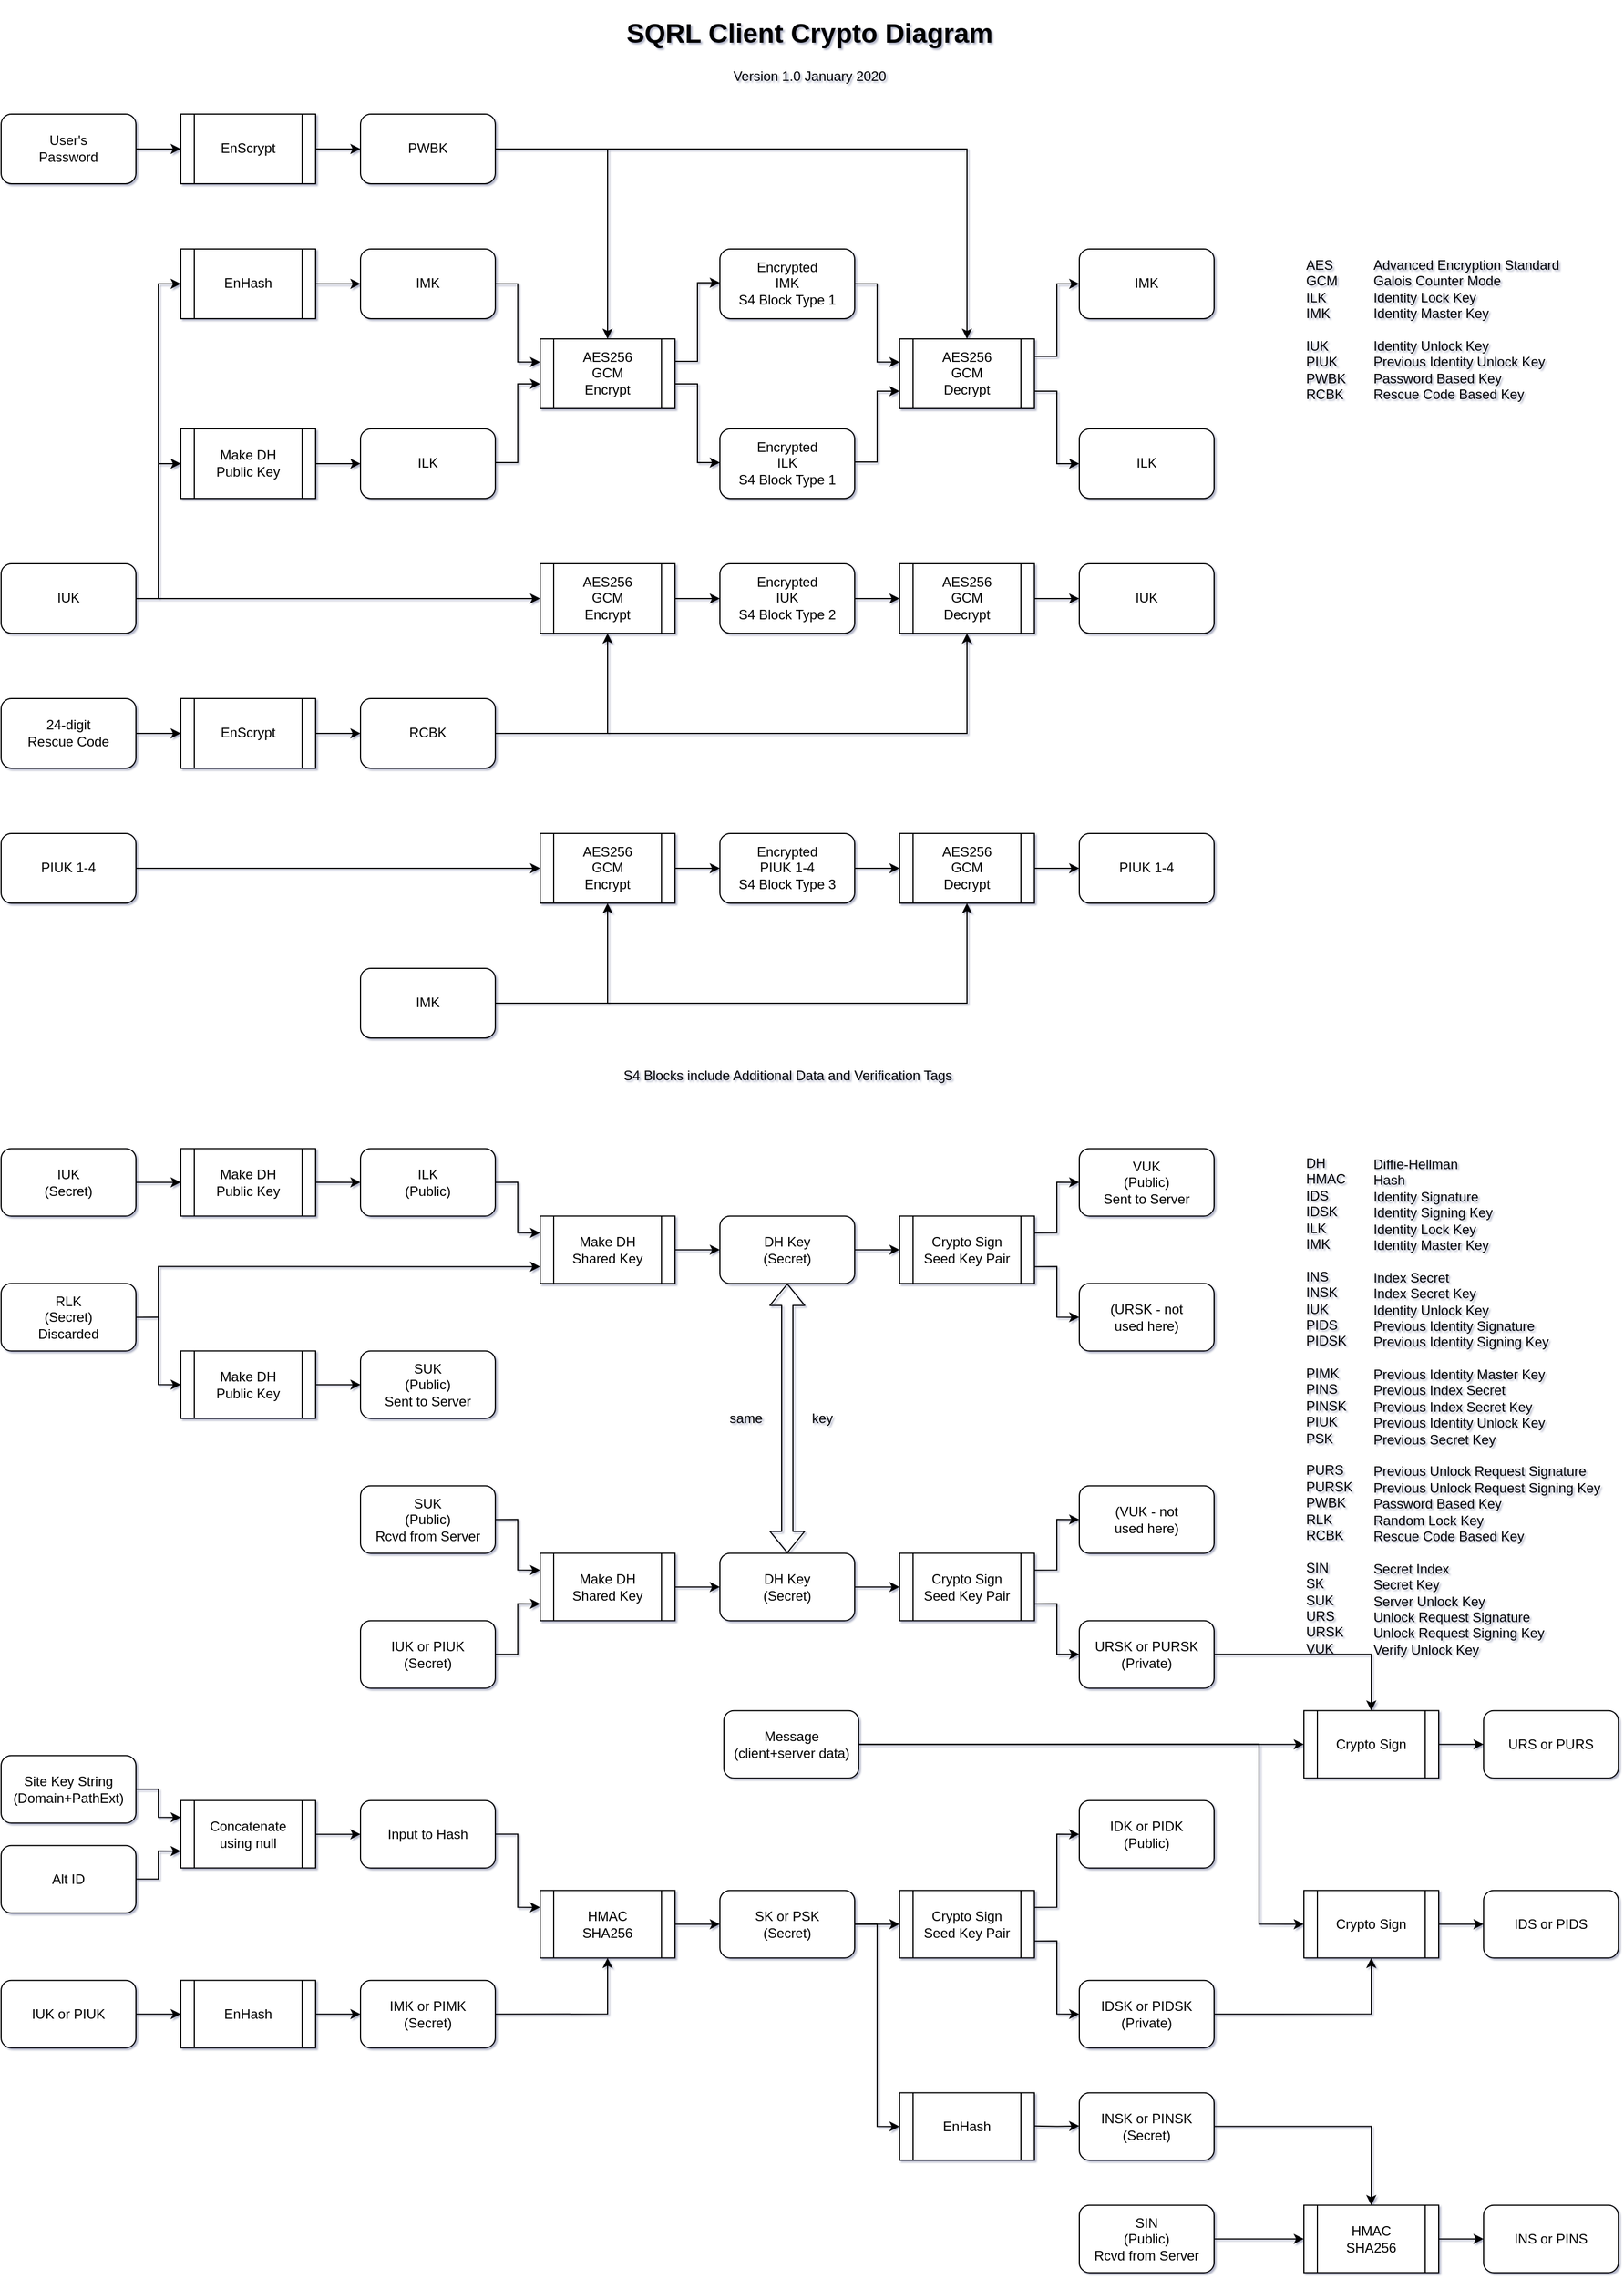 <mxfile version="12.4.2" type="device" pages="1"><diagram id="7iInk-8-F41C9EHyg49x" name="Page-1"><mxGraphModel dx="1312" dy="5371" grid="1" gridSize="10" guides="1" tooltips="1" connect="1" arrows="1" fold="1" page="1" pageScale="1" pageWidth="1600" pageHeight="2300" background="none" math="0" shadow="1"><root><mxCell id="0"/><mxCell id="1" parent="0"/><mxCell id="C2gkXBPX7MSpZaQxX6_j-121" value="" style="edgeStyle=orthogonalEdgeStyle;rounded=0;orthogonalLoop=1;jettySize=auto;html=1;" parent="1" source="J2kRlBh7bQrzKZ1T-4XS-1" target="J2kRlBh7bQrzKZ1T-4XS-19" edge="1"><mxGeometry relative="1" as="geometry"/></mxCell><mxCell id="J2kRlBh7bQrzKZ1T-4XS-1" value="&lt;div&gt;IUK&lt;/div&gt;&lt;div&gt;(Secret)&lt;br&gt;&lt;/div&gt;" style="rounded=1;whiteSpace=wrap;html=1;" parent="1" vertex="1"><mxGeometry x="80" y="-3505.167" width="120" height="60" as="geometry"/></mxCell><mxCell id="J2kRlBh7bQrzKZ1T-4XS-18" value="" style="edgeStyle=orthogonalEdgeStyle;rounded=0;orthogonalLoop=1;jettySize=auto;html=1;" parent="1" source="J2kRlBh7bQrzKZ1T-4XS-2" target="J2kRlBh7bQrzKZ1T-4XS-4" edge="1"><mxGeometry relative="1" as="geometry"/></mxCell><mxCell id="J2kRlBh7bQrzKZ1T-4XS-2" value="&lt;div&gt;EnHash&lt;/div&gt;" style="shape=process;whiteSpace=wrap;html=1;backgroundOutline=1;" parent="1" vertex="1"><mxGeometry x="240" y="-2765.167" width="120" height="60" as="geometry"/></mxCell><mxCell id="J2kRlBh7bQrzKZ1T-4XS-6" style="edgeStyle=orthogonalEdgeStyle;rounded=0;orthogonalLoop=1;jettySize=auto;html=1;exitX=1;exitY=0.5;exitDx=0;exitDy=0;entryX=0.5;entryY=1;entryDx=0;entryDy=0;" parent="1" source="J2kRlBh7bQrzKZ1T-4XS-4" target="J2kRlBh7bQrzKZ1T-4XS-5" edge="1"><mxGeometry relative="1" as="geometry"/></mxCell><mxCell id="J2kRlBh7bQrzKZ1T-4XS-4" value="&lt;div&gt;IMK or PIMK&lt;br&gt;&lt;/div&gt;&lt;div&gt;(Secret)&lt;br&gt;&lt;/div&gt;" style="rounded=1;whiteSpace=wrap;html=1;" parent="1" vertex="1"><mxGeometry x="400" y="-2765.167" width="120" height="60" as="geometry"/></mxCell><mxCell id="J2kRlBh7bQrzKZ1T-4XS-11" value="" style="edgeStyle=orthogonalEdgeStyle;rounded=0;orthogonalLoop=1;jettySize=auto;html=1;" parent="1" source="J2kRlBh7bQrzKZ1T-4XS-5" target="J2kRlBh7bQrzKZ1T-4XS-10" edge="1"><mxGeometry relative="1" as="geometry"/></mxCell><mxCell id="J2kRlBh7bQrzKZ1T-4XS-5" value="&lt;div&gt;HMAC&lt;/div&gt;&lt;div&gt;SHA256&lt;br&gt;&lt;/div&gt;" style="shape=process;whiteSpace=wrap;html=1;backgroundOutline=1;" parent="1" vertex="1"><mxGeometry x="560" y="-2845.167" width="120" height="60" as="geometry"/></mxCell><mxCell id="J2kRlBh7bQrzKZ1T-4XS-80" style="edgeStyle=orthogonalEdgeStyle;rounded=0;orthogonalLoop=1;jettySize=auto;html=1;entryX=0;entryY=0.75;entryDx=0;entryDy=0;" parent="1" source="J2kRlBh7bQrzKZ1T-4XS-8" target="J2kRlBh7bQrzKZ1T-4XS-75" edge="1"><mxGeometry relative="1" as="geometry"/></mxCell><mxCell id="J2kRlBh7bQrzKZ1T-4XS-8" value="Alt ID" style="rounded=1;whiteSpace=wrap;html=1;" parent="1" vertex="1"><mxGeometry x="80" y="-2885.167" width="120" height="60" as="geometry"/></mxCell><mxCell id="J2kRlBh7bQrzKZ1T-4XS-17" style="edgeStyle=orthogonalEdgeStyle;rounded=0;orthogonalLoop=1;jettySize=auto;html=1;exitX=1;exitY=0.5;exitDx=0;exitDy=0;entryX=0;entryY=0.5;entryDx=0;entryDy=0;" parent="1" source="J2kRlBh7bQrzKZ1T-4XS-10" target="J2kRlBh7bQrzKZ1T-4XS-12" edge="1"><mxGeometry relative="1" as="geometry"/></mxCell><mxCell id="C2gkXBPX7MSpZaQxX6_j-137" style="edgeStyle=orthogonalEdgeStyle;rounded=0;orthogonalLoop=1;jettySize=auto;html=1;exitX=1;exitY=0.5;exitDx=0;exitDy=0;entryX=0;entryY=0.5;entryDx=0;entryDy=0;" parent="1" source="J2kRlBh7bQrzKZ1T-4XS-10" target="C2gkXBPX7MSpZaQxX6_j-134" edge="1"><mxGeometry relative="1" as="geometry"/></mxCell><mxCell id="J2kRlBh7bQrzKZ1T-4XS-10" value="&lt;div&gt;SK or PSK&lt;br&gt;&lt;/div&gt;&lt;div&gt;(Secret)&lt;br&gt;&lt;/div&gt;" style="rounded=1;whiteSpace=wrap;html=1;" parent="1" vertex="1"><mxGeometry x="720" y="-2845.167" width="120" height="60" as="geometry"/></mxCell><mxCell id="Avm4ukLP5B1MtqDvQvIH-2" style="edgeStyle=orthogonalEdgeStyle;rounded=0;orthogonalLoop=1;jettySize=auto;html=1;exitX=1;exitY=0.25;exitDx=0;exitDy=0;entryX=0;entryY=0.5;entryDx=0;entryDy=0;" parent="1" source="J2kRlBh7bQrzKZ1T-4XS-12" target="J2kRlBh7bQrzKZ1T-4XS-13" edge="1"><mxGeometry relative="1" as="geometry"/></mxCell><mxCell id="J2kRlBh7bQrzKZ1T-4XS-12" value="Crypto Sign Seed Key Pair" style="shape=process;whiteSpace=wrap;html=1;backgroundOutline=1;" parent="1" vertex="1"><mxGeometry x="880" y="-2845.167" width="120" height="60" as="geometry"/></mxCell><mxCell id="J2kRlBh7bQrzKZ1T-4XS-13" value="&lt;div&gt;IDK or PIDK&lt;br&gt;&lt;/div&gt;&lt;div&gt;(Public)&lt;br&gt;&lt;/div&gt;" style="rounded=1;whiteSpace=wrap;html=1;" parent="1" vertex="1"><mxGeometry x="1040" y="-2925.167" width="120" height="60" as="geometry"/></mxCell><mxCell id="Avm4ukLP5B1MtqDvQvIH-4" value="" style="edgeStyle=orthogonalEdgeStyle;rounded=0;orthogonalLoop=1;jettySize=auto;html=1;exitX=1;exitY=0.75;exitDx=0;exitDy=0;entryX=0;entryY=0.5;entryDx=0;entryDy=0;" parent="1" source="J2kRlBh7bQrzKZ1T-4XS-12" target="J2kRlBh7bQrzKZ1T-4XS-14" edge="1"><mxGeometry relative="1" as="geometry"><mxPoint x="970" y="-2785.167" as="sourcePoint"/></mxGeometry></mxCell><mxCell id="C2gkXBPX7MSpZaQxX6_j-131" style="edgeStyle=orthogonalEdgeStyle;rounded=0;orthogonalLoop=1;jettySize=auto;html=1;exitX=1;exitY=0.5;exitDx=0;exitDy=0;entryX=0.5;entryY=1;entryDx=0;entryDy=0;" parent="1" source="J2kRlBh7bQrzKZ1T-4XS-14" target="UlQ1WwwduGOTwgzoAD-1-2" edge="1"><mxGeometry relative="1" as="geometry"/></mxCell><mxCell id="J2kRlBh7bQrzKZ1T-4XS-14" value="&lt;div&gt;IDSK or PIDSK&lt;br&gt;&lt;/div&gt;&lt;div&gt;(Private)&lt;br&gt;&lt;/div&gt;" style="rounded=1;whiteSpace=wrap;html=1;" parent="1" vertex="1"><mxGeometry x="1040" y="-2765.167" width="120" height="60" as="geometry"/></mxCell><mxCell id="J2kRlBh7bQrzKZ1T-4XS-24" style="edgeStyle=orthogonalEdgeStyle;rounded=0;orthogonalLoop=1;jettySize=auto;html=1;exitX=1;exitY=0.75;exitDx=0;exitDy=0;entryX=0;entryY=0.5;entryDx=0;entryDy=0;" parent="1" source="J2kRlBh7bQrzKZ1T-4XS-19" target="J2kRlBh7bQrzKZ1T-4XS-23" edge="1"><mxGeometry relative="1" as="geometry"><Array as="points"><mxPoint x="360" y="-3475.167"/></Array></mxGeometry></mxCell><mxCell id="J2kRlBh7bQrzKZ1T-4XS-19" value="&lt;div&gt;Make DH&lt;/div&gt;&lt;div&gt; Public Key&lt;/div&gt;" style="shape=process;whiteSpace=wrap;html=1;backgroundOutline=1;" parent="1" vertex="1"><mxGeometry x="240" y="-3505.167" width="120" height="60" as="geometry"/></mxCell><mxCell id="J2kRlBh7bQrzKZ1T-4XS-27" style="edgeStyle=orthogonalEdgeStyle;rounded=0;orthogonalLoop=1;jettySize=auto;html=1;exitX=1;exitY=0.5;exitDx=0;exitDy=0;entryX=0;entryY=0.25;entryDx=0;entryDy=0;" parent="1" source="J2kRlBh7bQrzKZ1T-4XS-23" target="J2kRlBh7bQrzKZ1T-4XS-26" edge="1"><mxGeometry relative="1" as="geometry"/></mxCell><mxCell id="J2kRlBh7bQrzKZ1T-4XS-23" value="&lt;div&gt;ILK&lt;/div&gt;&lt;div&gt;(Public)&lt;br&gt;&lt;/div&gt;" style="rounded=1;whiteSpace=wrap;html=1;" parent="1" vertex="1"><mxGeometry x="400" y="-3505.167" width="120" height="60" as="geometry"/></mxCell><mxCell id="J2kRlBh7bQrzKZ1T-4XS-41" value="" style="edgeStyle=orthogonalEdgeStyle;rounded=0;orthogonalLoop=1;jettySize=auto;html=1;" parent="1" source="J2kRlBh7bQrzKZ1T-4XS-26" target="J2kRlBh7bQrzKZ1T-4XS-29" edge="1"><mxGeometry relative="1" as="geometry"/></mxCell><mxCell id="J2kRlBh7bQrzKZ1T-4XS-65" style="edgeStyle=orthogonalEdgeStyle;rounded=0;orthogonalLoop=1;jettySize=auto;html=1;exitX=0;exitY=0.75;exitDx=0;exitDy=0;entryX=0;entryY=0.75;entryDx=0;entryDy=0;" parent="1" target="J2kRlBh7bQrzKZ1T-4XS-26" edge="1"><mxGeometry relative="1" as="geometry"><mxPoint x="220" y="-3335.167" as="sourcePoint"/><Array as="points"><mxPoint x="220" y="-3400.167"/></Array></mxGeometry></mxCell><mxCell id="J2kRlBh7bQrzKZ1T-4XS-26" value="&lt;div&gt;Make DH&lt;/div&gt;&lt;div&gt; Shared Key&lt;/div&gt;" style="shape=process;whiteSpace=wrap;html=1;backgroundOutline=1;" parent="1" vertex="1"><mxGeometry x="560" y="-3445.167" width="120" height="60" as="geometry"/></mxCell><mxCell id="J2kRlBh7bQrzKZ1T-4XS-47" value="" style="edgeStyle=orthogonalEdgeStyle;rounded=0;orthogonalLoop=1;jettySize=auto;html=1;" parent="1" source="J2kRlBh7bQrzKZ1T-4XS-29" target="J2kRlBh7bQrzKZ1T-4XS-46" edge="1"><mxGeometry relative="1" as="geometry"/></mxCell><mxCell id="J2kRlBh7bQrzKZ1T-4XS-29" value="&lt;div&gt;DH Key&lt;br&gt;&lt;/div&gt;&lt;div&gt;(Secret)&lt;br&gt;&lt;/div&gt;" style="rounded=1;whiteSpace=wrap;html=1;" parent="1" vertex="1"><mxGeometry x="720" y="-3445.167" width="120" height="60" as="geometry"/></mxCell><mxCell id="J2kRlBh7bQrzKZ1T-4XS-35" value="" style="edgeStyle=orthogonalEdgeStyle;rounded=0;orthogonalLoop=1;jettySize=auto;html=1;" parent="1" source="J2kRlBh7bQrzKZ1T-4XS-30" target="J2kRlBh7bQrzKZ1T-4XS-34" edge="1"><mxGeometry relative="1" as="geometry"/></mxCell><mxCell id="J2kRlBh7bQrzKZ1T-4XS-30" value="&lt;div&gt;Make DH&lt;/div&gt;&lt;div&gt; Public Key&lt;/div&gt;" style="shape=process;whiteSpace=wrap;html=1;backgroundOutline=1;" parent="1" vertex="1"><mxGeometry x="240" y="-3325.167" width="120" height="60" as="geometry"/></mxCell><mxCell id="J2kRlBh7bQrzKZ1T-4XS-64" style="edgeStyle=orthogonalEdgeStyle;rounded=0;orthogonalLoop=1;jettySize=auto;html=1;exitX=1;exitY=0.5;exitDx=0;exitDy=0;entryX=0;entryY=0.5;entryDx=0;entryDy=0;" parent="1" source="J2kRlBh7bQrzKZ1T-4XS-32" target="J2kRlBh7bQrzKZ1T-4XS-30" edge="1"><mxGeometry relative="1" as="geometry"/></mxCell><mxCell id="J2kRlBh7bQrzKZ1T-4XS-32" value="&lt;div&gt;RLK&lt;/div&gt;&lt;div&gt;(Secret)&lt;/div&gt;&lt;div&gt;Discarded&lt;br&gt;&lt;/div&gt;" style="rounded=1;whiteSpace=wrap;html=1;" parent="1" vertex="1"><mxGeometry x="80" y="-3385.167" width="120" height="60" as="geometry"/></mxCell><mxCell id="J2kRlBh7bQrzKZ1T-4XS-43" value="" style="edgeStyle=orthogonalEdgeStyle;rounded=0;orthogonalLoop=1;jettySize=auto;html=1;" parent="1" source="J2kRlBh7bQrzKZ1T-4XS-33" target="J2kRlBh7bQrzKZ1T-4XS-42" edge="1"><mxGeometry relative="1" as="geometry"/></mxCell><mxCell id="J2kRlBh7bQrzKZ1T-4XS-33" value="&lt;div&gt;Make DH&lt;/div&gt;&lt;div&gt; Shared Key&lt;/div&gt;" style="shape=process;whiteSpace=wrap;html=1;backgroundOutline=1;" parent="1" vertex="1"><mxGeometry x="560" y="-3145.167" width="120" height="60" as="geometry"/></mxCell><mxCell id="J2kRlBh7bQrzKZ1T-4XS-34" value="&lt;div&gt;SUK&lt;/div&gt;&lt;div&gt;(Public)&lt;/div&gt;&lt;div&gt;Sent to Server&lt;br&gt;&lt;/div&gt;" style="rounded=1;whiteSpace=wrap;html=1;" parent="1" vertex="1"><mxGeometry x="400" y="-3325.167" width="120" height="60" as="geometry"/></mxCell><mxCell id="J2kRlBh7bQrzKZ1T-4XS-45" value="" style="edgeStyle=orthogonalEdgeStyle;rounded=0;orthogonalLoop=1;jettySize=auto;html=1;" parent="1" source="J2kRlBh7bQrzKZ1T-4XS-42" target="J2kRlBh7bQrzKZ1T-4XS-44" edge="1"><mxGeometry relative="1" as="geometry"/></mxCell><mxCell id="J2kRlBh7bQrzKZ1T-4XS-42" value="&lt;div&gt;DH Key&lt;/div&gt;&lt;div&gt;(Secret)&lt;br&gt;&lt;/div&gt;" style="rounded=1;whiteSpace=wrap;html=1;" parent="1" vertex="1"><mxGeometry x="720" y="-3145.167" width="120" height="60" as="geometry"/></mxCell><mxCell id="J2kRlBh7bQrzKZ1T-4XS-51" style="edgeStyle=orthogonalEdgeStyle;rounded=0;orthogonalLoop=1;jettySize=auto;html=1;exitX=1;exitY=0.75;exitDx=0;exitDy=0;" parent="1" source="J2kRlBh7bQrzKZ1T-4XS-44" target="J2kRlBh7bQrzKZ1T-4XS-54" edge="1"><mxGeometry relative="1" as="geometry"><mxPoint x="1040" y="-3300.167" as="targetPoint"/></mxGeometry></mxCell><mxCell id="J2kRlBh7bQrzKZ1T-4XS-56" style="edgeStyle=orthogonalEdgeStyle;rounded=0;orthogonalLoop=1;jettySize=auto;html=1;exitX=1;exitY=0.25;exitDx=0;exitDy=0;entryX=0;entryY=0.5;entryDx=0;entryDy=0;" parent="1" source="J2kRlBh7bQrzKZ1T-4XS-44" target="J2kRlBh7bQrzKZ1T-4XS-58" edge="1"><mxGeometry relative="1" as="geometry"><mxPoint x="1040" y="-3330.167" as="targetPoint"/></mxGeometry></mxCell><mxCell id="J2kRlBh7bQrzKZ1T-4XS-44" value="Crypto Sign Seed Key Pair" style="shape=process;whiteSpace=wrap;html=1;backgroundOutline=1;" parent="1" vertex="1"><mxGeometry x="880" y="-3145.167" width="120" height="60" as="geometry"/></mxCell><mxCell id="J2kRlBh7bQrzKZ1T-4XS-48" style="edgeStyle=orthogonalEdgeStyle;rounded=0;orthogonalLoop=1;jettySize=auto;html=1;exitX=1;exitY=0.25;exitDx=0;exitDy=0;entryX=0;entryY=0.5;entryDx=0;entryDy=0;" parent="1" source="J2kRlBh7bQrzKZ1T-4XS-46" target="J2kRlBh7bQrzKZ1T-4XS-52" edge="1"><mxGeometry relative="1" as="geometry"><mxPoint x="1040" y="-3430.167" as="targetPoint"/></mxGeometry></mxCell><mxCell id="J2kRlBh7bQrzKZ1T-4XS-55" style="edgeStyle=orthogonalEdgeStyle;rounded=0;orthogonalLoop=1;jettySize=auto;html=1;exitX=1;exitY=0.75;exitDx=0;exitDy=0;entryX=0;entryY=0.5;entryDx=0;entryDy=0;" parent="1" source="J2kRlBh7bQrzKZ1T-4XS-46" target="J2kRlBh7bQrzKZ1T-4XS-57" edge="1"><mxGeometry relative="1" as="geometry"><mxPoint x="1040" y="-3400.167" as="targetPoint"/></mxGeometry></mxCell><mxCell id="J2kRlBh7bQrzKZ1T-4XS-46" value="Crypto Sign Seed Key Pair" style="shape=process;whiteSpace=wrap;html=1;backgroundOutline=1;" parent="1" vertex="1"><mxGeometry x="880" y="-3445.167" width="120" height="60" as="geometry"/></mxCell><mxCell id="J2kRlBh7bQrzKZ1T-4XS-52" value="&lt;div&gt;VUK&lt;/div&gt;&lt;div&gt;(Public)&lt;/div&gt;&lt;div&gt;Sent to Server&lt;br&gt;&lt;/div&gt;" style="rounded=1;whiteSpace=wrap;html=1;" parent="1" vertex="1"><mxGeometry x="1040" y="-3505.167" width="120" height="60" as="geometry"/></mxCell><mxCell id="C2gkXBPX7MSpZaQxX6_j-124" style="edgeStyle=orthogonalEdgeStyle;rounded=0;orthogonalLoop=1;jettySize=auto;html=1;entryX=0.5;entryY=0;entryDx=0;entryDy=0;" parent="1" source="J2kRlBh7bQrzKZ1T-4XS-54" target="UlQ1WwwduGOTwgzoAD-1-12" edge="1"><mxGeometry relative="1" as="geometry"/></mxCell><mxCell id="J2kRlBh7bQrzKZ1T-4XS-54" value="&lt;div&gt;URSK or PURSK&lt;br&gt;&lt;/div&gt;&lt;div&gt;(Private)&lt;br&gt;&lt;/div&gt;" style="rounded=1;whiteSpace=wrap;html=1;" parent="1" vertex="1"><mxGeometry x="1040" y="-3085.167" width="120" height="60" as="geometry"/></mxCell><mxCell id="J2kRlBh7bQrzKZ1T-4XS-57" value="&lt;div&gt;(URSK - not&lt;br&gt;&lt;/div&gt;&lt;div&gt;used here)&lt;br&gt;&lt;/div&gt;" style="rounded=1;whiteSpace=wrap;html=1;" parent="1" vertex="1"><mxGeometry x="1040" y="-3385.167" width="120" height="60" as="geometry"/></mxCell><mxCell id="J2kRlBh7bQrzKZ1T-4XS-58" value="&lt;div&gt;(VUK - not&lt;br&gt;&lt;/div&gt;&lt;div&gt;used here)&lt;br&gt;&lt;/div&gt;" style="rounded=1;whiteSpace=wrap;html=1;" parent="1" vertex="1"><mxGeometry x="1040" y="-3205.167" width="120" height="60" as="geometry"/></mxCell><mxCell id="J2kRlBh7bQrzKZ1T-4XS-61" value="" style="shape=flexArrow;endArrow=classic;startArrow=classic;html=1;entryX=0.5;entryY=1;entryDx=0;entryDy=0;exitX=0.5;exitY=0;exitDx=0;exitDy=0;" parent="1" source="J2kRlBh7bQrzKZ1T-4XS-42" target="J2kRlBh7bQrzKZ1T-4XS-29" edge="1"><mxGeometry width="50" height="50" relative="1" as="geometry"><mxPoint x="-80" y="-3095.167" as="sourcePoint"/><mxPoint x="-30" y="-3145.167" as="targetPoint"/><Array as="points"/></mxGeometry></mxCell><mxCell id="J2kRlBh7bQrzKZ1T-4XS-67" value="same" style="text;html=1;strokeColor=none;fillColor=none;align=right;verticalAlign=middle;whiteSpace=wrap;rounded=0;" parent="1" vertex="1"><mxGeometry x="720" y="-3275" width="40" height="20" as="geometry"/></mxCell><mxCell id="J2kRlBh7bQrzKZ1T-4XS-68" value="key" style="text;html=1;strokeColor=none;fillColor=none;align=left;verticalAlign=middle;whiteSpace=wrap;rounded=0;" parent="1" vertex="1"><mxGeometry x="800" y="-3275" width="30" height="20" as="geometry"/></mxCell><mxCell id="J2kRlBh7bQrzKZ1T-4XS-79" style="edgeStyle=orthogonalEdgeStyle;rounded=0;orthogonalLoop=1;jettySize=auto;html=1;entryX=0;entryY=0.25;entryDx=0;entryDy=0;" parent="1" source="J2kRlBh7bQrzKZ1T-4XS-69" target="J2kRlBh7bQrzKZ1T-4XS-75" edge="1"><mxGeometry relative="1" as="geometry"/></mxCell><mxCell id="J2kRlBh7bQrzKZ1T-4XS-69" value="&lt;div&gt;Site Key String&lt;/div&gt;&lt;div&gt; (Domain+PathExt)&lt;/div&gt;" style="rounded=1;whiteSpace=wrap;html=1;" parent="1" vertex="1"><mxGeometry x="80" y="-2965.167" width="120" height="60" as="geometry"/></mxCell><mxCell id="J2kRlBh7bQrzKZ1T-4XS-77" style="edgeStyle=orthogonalEdgeStyle;rounded=0;orthogonalLoop=1;jettySize=auto;html=1;entryX=0;entryY=0.5;entryDx=0;entryDy=0;" parent="1" source="J2kRlBh7bQrzKZ1T-4XS-75" target="J2kRlBh7bQrzKZ1T-4XS-76" edge="1"><mxGeometry relative="1" as="geometry"/></mxCell><mxCell id="J2kRlBh7bQrzKZ1T-4XS-75" value="&lt;div&gt;Concatenate&lt;/div&gt;&lt;div&gt;using null&lt;br&gt;&lt;/div&gt;" style="shape=process;whiteSpace=wrap;html=1;backgroundOutline=1;" parent="1" vertex="1"><mxGeometry x="240" y="-2925.167" width="120" height="60" as="geometry"/></mxCell><mxCell id="J2kRlBh7bQrzKZ1T-4XS-78" style="edgeStyle=orthogonalEdgeStyle;rounded=0;orthogonalLoop=1;jettySize=auto;html=1;entryX=0;entryY=0.25;entryDx=0;entryDy=0;" parent="1" source="J2kRlBh7bQrzKZ1T-4XS-76" target="J2kRlBh7bQrzKZ1T-4XS-5" edge="1"><mxGeometry relative="1" as="geometry"/></mxCell><mxCell id="J2kRlBh7bQrzKZ1T-4XS-76" value="Input to Hash" style="rounded=1;whiteSpace=wrap;html=1;" parent="1" vertex="1"><mxGeometry x="400" y="-2925.167" width="120" height="60" as="geometry"/></mxCell><mxCell id="J2kRlBh7bQrzKZ1T-4XS-100" value="" style="edgeStyle=orthogonalEdgeStyle;rounded=0;orthogonalLoop=1;jettySize=auto;html=1;entryX=0;entryY=0.75;entryDx=0;entryDy=0;" parent="1" source="J2kRlBh7bQrzKZ1T-4XS-81" target="J2kRlBh7bQrzKZ1T-4XS-33" edge="1"><mxGeometry relative="1" as="geometry"><mxPoint x="600" y="-3075.167" as="targetPoint"/></mxGeometry></mxCell><mxCell id="J2kRlBh7bQrzKZ1T-4XS-81" value="&lt;div&gt;IUK or PIUK&lt;br&gt;&lt;/div&gt;&lt;div&gt;(Secret)&lt;br&gt;&lt;/div&gt;" style="rounded=1;whiteSpace=wrap;html=1;" parent="1" vertex="1"><mxGeometry x="400" y="-3085.167" width="120" height="60" as="geometry"/></mxCell><mxCell id="J2kRlBh7bQrzKZ1T-4XS-98" style="edgeStyle=orthogonalEdgeStyle;rounded=0;orthogonalLoop=1;jettySize=auto;html=1;exitX=1;exitY=0.5;exitDx=0;exitDy=0;entryX=0;entryY=0.25;entryDx=0;entryDy=0;" parent="1" source="J2kRlBh7bQrzKZ1T-4XS-96" target="J2kRlBh7bQrzKZ1T-4XS-33" edge="1"><mxGeometry relative="1" as="geometry"/></mxCell><mxCell id="J2kRlBh7bQrzKZ1T-4XS-96" value="&lt;div&gt;SUK&lt;/div&gt;&lt;div&gt;(Public)&lt;/div&gt;&lt;div&gt;Rcvd from Server&lt;br&gt;&lt;/div&gt;" style="rounded=1;whiteSpace=wrap;html=1;" parent="1" vertex="1"><mxGeometry x="400" y="-3205.167" width="120" height="60" as="geometry"/></mxCell><mxCell id="C2gkXBPX7MSpZaQxX6_j-129" style="edgeStyle=orthogonalEdgeStyle;rounded=0;orthogonalLoop=1;jettySize=auto;html=1;exitX=1;exitY=0.5;exitDx=0;exitDy=0;entryX=0;entryY=0.5;entryDx=0;entryDy=0;" parent="1" source="UlQ1WwwduGOTwgzoAD-1-1" target="UlQ1WwwduGOTwgzoAD-1-12" edge="1"><mxGeometry relative="1" as="geometry"/></mxCell><mxCell id="C2gkXBPX7MSpZaQxX6_j-145" style="edgeStyle=orthogonalEdgeStyle;rounded=0;orthogonalLoop=1;jettySize=auto;html=1;exitX=1;exitY=0.5;exitDx=0;exitDy=0;entryX=0;entryY=0.5;entryDx=0;entryDy=0;" parent="1" source="UlQ1WwwduGOTwgzoAD-1-1" target="UlQ1WwwduGOTwgzoAD-1-2" edge="1"><mxGeometry relative="1" as="geometry"><Array as="points"><mxPoint x="1200" y="-2975.167"/><mxPoint x="1200" y="-2815.167"/></Array></mxGeometry></mxCell><mxCell id="UlQ1WwwduGOTwgzoAD-1-1" value="&lt;div&gt;Message&lt;/div&gt;&lt;div&gt;(client+server data)&lt;br&gt;&lt;/div&gt;" style="rounded=1;whiteSpace=wrap;html=1;" parent="1" vertex="1"><mxGeometry x="723.5" y="-3005.167" width="120" height="60" as="geometry"/></mxCell><mxCell id="C2gkXBPX7MSpZaQxX6_j-127" value="" style="edgeStyle=orthogonalEdgeStyle;rounded=0;orthogonalLoop=1;jettySize=auto;html=1;" parent="1" source="UlQ1WwwduGOTwgzoAD-1-2" target="UlQ1WwwduGOTwgzoAD-1-6" edge="1"><mxGeometry relative="1" as="geometry"/></mxCell><mxCell id="UlQ1WwwduGOTwgzoAD-1-2" value="Crypto Sign" style="shape=process;whiteSpace=wrap;html=1;backgroundOutline=1;" parent="1" vertex="1"><mxGeometry x="1240" y="-2845.167" width="120" height="60" as="geometry"/></mxCell><mxCell id="UlQ1WwwduGOTwgzoAD-1-11" value="" style="edgeStyle=orthogonalEdgeStyle;rounded=0;orthogonalLoop=1;jettySize=auto;html=1;" parent="1" source="UlQ1WwwduGOTwgzoAD-1-12" target="UlQ1WwwduGOTwgzoAD-1-13" edge="1"><mxGeometry relative="1" as="geometry"/></mxCell><mxCell id="UlQ1WwwduGOTwgzoAD-1-12" value="Crypto Sign" style="shape=process;whiteSpace=wrap;html=1;backgroundOutline=1;" parent="1" vertex="1"><mxGeometry x="1240" y="-3005.167" width="120" height="60" as="geometry"/></mxCell><mxCell id="UlQ1WwwduGOTwgzoAD-1-13" value="URS or PURS" style="rounded=1;whiteSpace=wrap;html=1;" parent="1" vertex="1"><mxGeometry x="1400" y="-3005.167" width="120" height="60" as="geometry"/></mxCell><mxCell id="C2gkXBPX7MSpZaQxX6_j-122" style="edgeStyle=orthogonalEdgeStyle;rounded=0;orthogonalLoop=1;jettySize=auto;html=1;exitX=1;exitY=0.5;exitDx=0;exitDy=0;entryX=0;entryY=0.5;entryDx=0;entryDy=0;" parent="1" source="C2gkXBPX7MSpZaQxX6_j-120" target="J2kRlBh7bQrzKZ1T-4XS-2" edge="1"><mxGeometry relative="1" as="geometry"/></mxCell><mxCell id="C2gkXBPX7MSpZaQxX6_j-120" value="IUK or PIUK" style="rounded=1;whiteSpace=wrap;html=1;" parent="1" vertex="1"><mxGeometry x="80" y="-2765.167" width="120" height="60" as="geometry"/></mxCell><mxCell id="UlQ1WwwduGOTwgzoAD-1-6" value="IDS or PIDS" style="rounded=1;whiteSpace=wrap;html=1;" parent="1" vertex="1"><mxGeometry x="1400" y="-2845.167" width="120" height="60" as="geometry"/></mxCell><mxCell id="C2gkXBPX7MSpZaQxX6_j-141" value="" style="edgeStyle=orthogonalEdgeStyle;rounded=0;orthogonalLoop=1;jettySize=auto;html=1;" parent="1" source="C2gkXBPX7MSpZaQxX6_j-132" target="C2gkXBPX7MSpZaQxX6_j-140" edge="1"><mxGeometry relative="1" as="geometry"/></mxCell><mxCell id="C2gkXBPX7MSpZaQxX6_j-132" value="&lt;div&gt;HMAC&lt;/div&gt;&lt;div&gt;SHA256&lt;/div&gt;" style="shape=process;whiteSpace=wrap;html=1;backgroundOutline=1;" parent="1" vertex="1"><mxGeometry x="1240" y="-2565.167" width="120" height="60" as="geometry"/></mxCell><mxCell id="C2gkXBPX7MSpZaQxX6_j-144" value="" style="edgeStyle=orthogonalEdgeStyle;rounded=0;orthogonalLoop=1;jettySize=auto;html=1;" parent="1" edge="1"><mxGeometry relative="1" as="geometry"><mxPoint x="1000" y="-2635.667" as="sourcePoint"/><mxPoint x="1040" y="-2635.667" as="targetPoint"/></mxGeometry></mxCell><mxCell id="C2gkXBPX7MSpZaQxX6_j-134" value="EnHash" style="shape=process;whiteSpace=wrap;html=1;backgroundOutline=1;" parent="1" vertex="1"><mxGeometry x="880" y="-2665.167" width="120" height="60" as="geometry"/></mxCell><mxCell id="C2gkXBPX7MSpZaQxX6_j-139" style="edgeStyle=orthogonalEdgeStyle;rounded=0;orthogonalLoop=1;jettySize=auto;html=1;entryX=0;entryY=0.5;entryDx=0;entryDy=0;" parent="1" source="C2gkXBPX7MSpZaQxX6_j-135" target="C2gkXBPX7MSpZaQxX6_j-132" edge="1"><mxGeometry relative="1" as="geometry"/></mxCell><mxCell id="C2gkXBPX7MSpZaQxX6_j-135" value="&lt;div&gt;SIN&lt;/div&gt;&lt;div&gt;(Public)&lt;br&gt;&lt;/div&gt;&lt;div&gt;Rcvd from Server&lt;br&gt;&lt;/div&gt;" style="rounded=1;whiteSpace=wrap;html=1;" parent="1" vertex="1"><mxGeometry x="1040" y="-2565.167" width="120" height="60" as="geometry"/></mxCell><mxCell id="C2gkXBPX7MSpZaQxX6_j-140" value="INS or PINS" style="rounded=1;whiteSpace=wrap;html=1;" parent="1" vertex="1"><mxGeometry x="1400" y="-2565.167" width="120" height="60" as="geometry"/></mxCell><mxCell id="C2gkXBPX7MSpZaQxX6_j-143" style="edgeStyle=orthogonalEdgeStyle;rounded=0;orthogonalLoop=1;jettySize=auto;html=1;entryX=0.5;entryY=0;entryDx=0;entryDy=0;" parent="1" source="C2gkXBPX7MSpZaQxX6_j-142" target="C2gkXBPX7MSpZaQxX6_j-132" edge="1"><mxGeometry relative="1" as="geometry"/></mxCell><mxCell id="C2gkXBPX7MSpZaQxX6_j-142" value="&lt;div&gt;INSK or PINSK&lt;/div&gt;&lt;div&gt;(Secret)&lt;br&gt;&lt;/div&gt;" style="rounded=1;whiteSpace=wrap;html=1;" parent="1" vertex="1"><mxGeometry x="1040" y="-2665.167" width="120" height="60" as="geometry"/></mxCell><mxCell id="V5rRob9rhN2ymBzsyC-8-1" style="edgeStyle=orthogonalEdgeStyle;rounded=0;orthogonalLoop=1;jettySize=auto;html=1;entryX=0;entryY=0.5;entryDx=0;entryDy=0;" parent="1" source="V5rRob9rhN2ymBzsyC-8-4" target="V5rRob9rhN2ymBzsyC-8-6" edge="1"><mxGeometry relative="1" as="geometry"/></mxCell><mxCell id="V5rRob9rhN2ymBzsyC-8-2" style="edgeStyle=orthogonalEdgeStyle;rounded=0;orthogonalLoop=1;jettySize=auto;html=1;exitX=1;exitY=0.5;exitDx=0;exitDy=0;entryX=0;entryY=0.5;entryDx=0;entryDy=0;" parent="1" source="V5rRob9rhN2ymBzsyC-8-4" target="V5rRob9rhN2ymBzsyC-8-8" edge="1"><mxGeometry relative="1" as="geometry"><Array as="points"><mxPoint x="220" y="-3994"/><mxPoint x="220" y="-4114"/></Array></mxGeometry></mxCell><mxCell id="V5rRob9rhN2ymBzsyC-8-3" style="edgeStyle=orthogonalEdgeStyle;rounded=0;orthogonalLoop=1;jettySize=auto;html=1;entryX=0;entryY=0.5;entryDx=0;entryDy=0;" parent="1" source="V5rRob9rhN2ymBzsyC-8-4" target="V5rRob9rhN2ymBzsyC-8-21" edge="1"><mxGeometry relative="1" as="geometry"><Array as="points"><mxPoint x="430" y="-3994"/><mxPoint x="430" y="-3994"/></Array></mxGeometry></mxCell><mxCell id="V5rRob9rhN2ymBzsyC-8-4" value="IUK" style="rounded=1;whiteSpace=wrap;html=1;" parent="1" vertex="1"><mxGeometry x="80" y="-4025.52" width="120" height="62" as="geometry"/></mxCell><mxCell id="V5rRob9rhN2ymBzsyC-8-5" value="" style="edgeStyle=orthogonalEdgeStyle;rounded=0;orthogonalLoop=1;jettySize=auto;html=1;" parent="1" source="V5rRob9rhN2ymBzsyC-8-6" target="V5rRob9rhN2ymBzsyC-8-15" edge="1"><mxGeometry relative="1" as="geometry"/></mxCell><mxCell id="V5rRob9rhN2ymBzsyC-8-6" value="EnHash" style="shape=process;whiteSpace=wrap;html=1;backgroundOutline=1;" parent="1" vertex="1"><mxGeometry x="240" y="-4305.52" width="120" height="62" as="geometry"/></mxCell><mxCell id="V5rRob9rhN2ymBzsyC-8-7" value="" style="edgeStyle=orthogonalEdgeStyle;rounded=0;orthogonalLoop=1;jettySize=auto;html=1;" parent="1" source="V5rRob9rhN2ymBzsyC-8-8" target="V5rRob9rhN2ymBzsyC-8-10" edge="1"><mxGeometry relative="1" as="geometry"/></mxCell><mxCell id="V5rRob9rhN2ymBzsyC-8-8" value="&lt;div&gt;Make DH&lt;/div&gt;&lt;div&gt; Public Key&lt;/div&gt;" style="shape=process;whiteSpace=wrap;html=1;backgroundOutline=1;" parent="1" vertex="1"><mxGeometry x="240" y="-4145.52" width="120" height="62" as="geometry"/></mxCell><mxCell id="V5rRob9rhN2ymBzsyC-8-9" value="" style="edgeStyle=orthogonalEdgeStyle;rounded=0;orthogonalLoop=1;jettySize=auto;html=1;" parent="1" source="V5rRob9rhN2ymBzsyC-8-10" target="V5rRob9rhN2ymBzsyC-8-13" edge="1"><mxGeometry relative="1" as="geometry"><Array as="points"><mxPoint x="540" y="-4115.52"/><mxPoint x="540" y="-4185.52"/></Array></mxGeometry></mxCell><mxCell id="V5rRob9rhN2ymBzsyC-8-10" value="ILK" style="rounded=1;whiteSpace=wrap;html=1;" parent="1" vertex="1"><mxGeometry x="400" y="-4145.52" width="120" height="62" as="geometry"/></mxCell><mxCell id="V5rRob9rhN2ymBzsyC-8-11" value="" style="edgeStyle=orthogonalEdgeStyle;rounded=0;orthogonalLoop=1;jettySize=auto;html=1;" parent="1" source="V5rRob9rhN2ymBzsyC-8-13" target="V5rRob9rhN2ymBzsyC-8-17" edge="1"><mxGeometry relative="1" as="geometry"><Array as="points"><mxPoint x="700" y="-4185.52"/><mxPoint x="700" y="-4115.52"/></Array></mxGeometry></mxCell><mxCell id="V5rRob9rhN2ymBzsyC-8-12" style="edgeStyle=orthogonalEdgeStyle;rounded=0;orthogonalLoop=1;jettySize=auto;html=1;entryX=0;entryY=0.5;entryDx=0;entryDy=0;" parent="1" source="V5rRob9rhN2ymBzsyC-8-13" target="V5rRob9rhN2ymBzsyC-8-19" edge="1"><mxGeometry relative="1" as="geometry"><Array as="points"><mxPoint x="700" y="-4205.52"/><mxPoint x="700" y="-4275.52"/></Array></mxGeometry></mxCell><mxCell id="V5rRob9rhN2ymBzsyC-8-13" value="&lt;div&gt;AES256&lt;/div&gt;&lt;div&gt; GCM&lt;/div&gt;&lt;div&gt;Encrypt&lt;/div&gt;" style="shape=process;whiteSpace=wrap;html=1;backgroundOutline=1;" parent="1" vertex="1"><mxGeometry x="560" y="-4225.52" width="120" height="62" as="geometry"/></mxCell><mxCell id="V5rRob9rhN2ymBzsyC-8-14" style="edgeStyle=orthogonalEdgeStyle;rounded=0;orthogonalLoop=1;jettySize=auto;html=1;entryX=0;entryY=0.333;entryDx=0;entryDy=0;entryPerimeter=0;" parent="1" source="V5rRob9rhN2ymBzsyC-8-15" target="V5rRob9rhN2ymBzsyC-8-13" edge="1"><mxGeometry relative="1" as="geometry"/></mxCell><mxCell id="V5rRob9rhN2ymBzsyC-8-15" value="IMK" style="rounded=1;whiteSpace=wrap;html=1;" parent="1" vertex="1"><mxGeometry x="400" y="-4305.52" width="120" height="62" as="geometry"/></mxCell><mxCell id="V5rRob9rhN2ymBzsyC-8-16" style="edgeStyle=orthogonalEdgeStyle;rounded=0;orthogonalLoop=1;jettySize=auto;html=1;entryX=0;entryY=0.75;entryDx=0;entryDy=0;" parent="1" source="V5rRob9rhN2ymBzsyC-8-17" target="V5rRob9rhN2ymBzsyC-8-40" edge="1"><mxGeometry relative="1" as="geometry"><Array as="points"><mxPoint x="860" y="-4116"/><mxPoint x="860" y="-4179"/></Array><mxPoint x="870" y="-4130" as="targetPoint"/></mxGeometry></mxCell><mxCell id="V5rRob9rhN2ymBzsyC-8-17" value="&lt;div&gt;Encrypted&lt;/div&gt;&lt;div&gt;ILK&lt;/div&gt;&lt;div&gt;S4 Block Type 1&lt;br&gt;&lt;/div&gt;" style="rounded=1;whiteSpace=wrap;html=1;" parent="1" vertex="1"><mxGeometry x="720" y="-4145.52" width="120" height="62" as="geometry"/></mxCell><mxCell id="V5rRob9rhN2ymBzsyC-8-18" style="edgeStyle=orthogonalEdgeStyle;rounded=0;orthogonalLoop=1;jettySize=auto;html=1;entryX=0;entryY=0.333;entryDx=0;entryDy=0;entryPerimeter=0;" parent="1" source="V5rRob9rhN2ymBzsyC-8-19" target="V5rRob9rhN2ymBzsyC-8-40" edge="1"><mxGeometry relative="1" as="geometry"/></mxCell><mxCell id="V5rRob9rhN2ymBzsyC-8-19" value="&lt;div&gt;Encrypted&lt;/div&gt;&lt;div&gt; IMK&lt;/div&gt;&lt;div&gt;S4 Block Type 1&lt;br&gt;&lt;/div&gt;" style="rounded=1;whiteSpace=wrap;html=1;" parent="1" vertex="1"><mxGeometry x="720" y="-4305.52" width="120" height="62" as="geometry"/></mxCell><mxCell id="V5rRob9rhN2ymBzsyC-8-20" value="" style="edgeStyle=orthogonalEdgeStyle;rounded=0;orthogonalLoop=1;jettySize=auto;html=1;" parent="1" source="V5rRob9rhN2ymBzsyC-8-21" target="V5rRob9rhN2ymBzsyC-8-30" edge="1"><mxGeometry relative="1" as="geometry"/></mxCell><mxCell id="V5rRob9rhN2ymBzsyC-8-21" value="&lt;div&gt;AES256 &lt;br&gt;&lt;/div&gt;&lt;div&gt;GCM&lt;/div&gt;&lt;div&gt;Encrypt&lt;br&gt;&lt;/div&gt;" style="shape=process;whiteSpace=wrap;html=1;backgroundOutline=1;" parent="1" vertex="1"><mxGeometry x="560" y="-4025.52" width="120" height="62" as="geometry"/></mxCell><mxCell id="V5rRob9rhN2ymBzsyC-8-22" style="edgeStyle=orthogonalEdgeStyle;rounded=0;orthogonalLoop=1;jettySize=auto;html=1;entryX=0.5;entryY=1;entryDx=0;entryDy=0;" parent="1" source="V5rRob9rhN2ymBzsyC-8-24" target="V5rRob9rhN2ymBzsyC-8-21" edge="1"><mxGeometry relative="1" as="geometry"/></mxCell><mxCell id="V5rRob9rhN2ymBzsyC-8-23" style="edgeStyle=orthogonalEdgeStyle;rounded=0;orthogonalLoop=1;jettySize=auto;html=1;entryX=0.5;entryY=1;entryDx=0;entryDy=0;" parent="1" source="V5rRob9rhN2ymBzsyC-8-24" target="V5rRob9rhN2ymBzsyC-8-44" edge="1"><mxGeometry relative="1" as="geometry"/></mxCell><mxCell id="V5rRob9rhN2ymBzsyC-8-24" value="RCBK" style="rounded=1;whiteSpace=wrap;html=1;" parent="1" vertex="1"><mxGeometry x="400" y="-3905.52" width="120" height="62" as="geometry"/></mxCell><mxCell id="V5rRob9rhN2ymBzsyC-8-25" value="" style="edgeStyle=orthogonalEdgeStyle;rounded=0;orthogonalLoop=1;jettySize=auto;html=1;" parent="1" source="V5rRob9rhN2ymBzsyC-8-26" target="V5rRob9rhN2ymBzsyC-8-24" edge="1"><mxGeometry relative="1" as="geometry"/></mxCell><mxCell id="V5rRob9rhN2ymBzsyC-8-26" value="EnScrypt" style="shape=process;whiteSpace=wrap;html=1;backgroundOutline=1;" parent="1" vertex="1"><mxGeometry x="240" y="-3905.52" width="120" height="62" as="geometry"/></mxCell><mxCell id="V5rRob9rhN2ymBzsyC-8-27" value="" style="edgeStyle=orthogonalEdgeStyle;rounded=0;orthogonalLoop=1;jettySize=auto;html=1;" parent="1" source="V5rRob9rhN2ymBzsyC-8-28" target="V5rRob9rhN2ymBzsyC-8-26" edge="1"><mxGeometry relative="1" as="geometry"/></mxCell><mxCell id="V5rRob9rhN2ymBzsyC-8-28" value="&lt;div&gt;24-digit&lt;br&gt;&lt;/div&gt;&lt;div&gt;Rescue Code&lt;/div&gt;" style="rounded=1;whiteSpace=wrap;html=1;" parent="1" vertex="1"><mxGeometry x="80" y="-3905.52" width="120" height="62" as="geometry"/></mxCell><mxCell id="V5rRob9rhN2ymBzsyC-8-29" value="" style="edgeStyle=orthogonalEdgeStyle;rounded=0;orthogonalLoop=1;jettySize=auto;html=1;" parent="1" source="V5rRob9rhN2ymBzsyC-8-30" target="V5rRob9rhN2ymBzsyC-8-44" edge="1"><mxGeometry relative="1" as="geometry"/></mxCell><mxCell id="V5rRob9rhN2ymBzsyC-8-30" value="&lt;div&gt;Encrypted&lt;/div&gt;&lt;div&gt;IUK&lt;/div&gt;&lt;div&gt;S4 Block Type 2&lt;br&gt;&lt;/div&gt;" style="rounded=1;whiteSpace=wrap;html=1;" parent="1" vertex="1"><mxGeometry x="720" y="-4025.52" width="120" height="62" as="geometry"/></mxCell><mxCell id="V5rRob9rhN2ymBzsyC-8-31" value="" style="edgeStyle=orthogonalEdgeStyle;rounded=0;orthogonalLoop=1;jettySize=auto;html=1;" parent="1" source="V5rRob9rhN2ymBzsyC-8-32" target="V5rRob9rhN2ymBzsyC-8-34" edge="1"><mxGeometry relative="1" as="geometry"/></mxCell><mxCell id="V5rRob9rhN2ymBzsyC-8-32" value="&lt;div&gt;User's&lt;/div&gt;&lt;div&gt;Password&lt;/div&gt;" style="rounded=1;whiteSpace=wrap;html=1;" parent="1" vertex="1"><mxGeometry x="80" y="-4425.52" width="120" height="62" as="geometry"/></mxCell><mxCell id="V5rRob9rhN2ymBzsyC-8-33" value="" style="edgeStyle=orthogonalEdgeStyle;rounded=0;orthogonalLoop=1;jettySize=auto;html=1;" parent="1" source="V5rRob9rhN2ymBzsyC-8-34" target="V5rRob9rhN2ymBzsyC-8-37" edge="1"><mxGeometry relative="1" as="geometry"><Array as="points"><mxPoint x="380" y="-4395"/><mxPoint x="380" y="-4395"/></Array></mxGeometry></mxCell><mxCell id="V5rRob9rhN2ymBzsyC-8-34" value="EnScrypt" style="shape=process;whiteSpace=wrap;html=1;backgroundOutline=1;" parent="1" vertex="1"><mxGeometry x="240" y="-4425.52" width="120" height="62" as="geometry"/></mxCell><mxCell id="V5rRob9rhN2ymBzsyC-8-35" style="edgeStyle=orthogonalEdgeStyle;rounded=0;orthogonalLoop=1;jettySize=auto;html=1;entryX=0.5;entryY=0;entryDx=0;entryDy=0;" parent="1" source="V5rRob9rhN2ymBzsyC-8-37" target="V5rRob9rhN2ymBzsyC-8-13" edge="1"><mxGeometry relative="1" as="geometry"><mxPoint x="560" y="-4370.52" as="targetPoint"/><Array as="points"><mxPoint x="620" y="-4395"/></Array></mxGeometry></mxCell><mxCell id="V5rRob9rhN2ymBzsyC-8-36" style="edgeStyle=orthogonalEdgeStyle;rounded=0;orthogonalLoop=1;jettySize=auto;html=1;exitX=1;exitY=0.5;exitDx=0;exitDy=0;entryX=0.5;entryY=0;entryDx=0;entryDy=0;" parent="1" source="V5rRob9rhN2ymBzsyC-8-37" target="V5rRob9rhN2ymBzsyC-8-40" edge="1"><mxGeometry relative="1" as="geometry"><Array as="points"><mxPoint x="940" y="-4395"/></Array></mxGeometry></mxCell><mxCell id="V5rRob9rhN2ymBzsyC-8-37" value="PWBK" style="rounded=1;whiteSpace=wrap;html=1;" parent="1" vertex="1"><mxGeometry x="400" y="-4425.52" width="120" height="62" as="geometry"/></mxCell><mxCell id="V5rRob9rhN2ymBzsyC-8-38" style="edgeStyle=orthogonalEdgeStyle;rounded=0;orthogonalLoop=1;jettySize=auto;html=1;exitX=1;exitY=0.75;exitDx=0;exitDy=0;entryX=0;entryY=0.5;entryDx=0;entryDy=0;" parent="1" source="V5rRob9rhN2ymBzsyC-8-40" target="V5rRob9rhN2ymBzsyC-8-42" edge="1"><mxGeometry relative="1" as="geometry"/></mxCell><mxCell id="V5rRob9rhN2ymBzsyC-8-39" style="edgeStyle=orthogonalEdgeStyle;rounded=0;orthogonalLoop=1;jettySize=auto;html=1;exitX=1;exitY=0.25;exitDx=0;exitDy=0;entryX=0;entryY=0.5;entryDx=0;entryDy=0;" parent="1" source="V5rRob9rhN2ymBzsyC-8-40" target="V5rRob9rhN2ymBzsyC-8-41" edge="1"><mxGeometry relative="1" as="geometry"/></mxCell><mxCell id="V5rRob9rhN2ymBzsyC-8-40" value="&lt;div&gt;AES256&lt;/div&gt;&lt;div&gt;GCM&lt;/div&gt;&lt;div&gt;Decrypt&lt;br&gt;&lt;/div&gt;" style="shape=process;whiteSpace=wrap;html=1;backgroundOutline=1;" parent="1" vertex="1"><mxGeometry x="880" y="-4225.52" width="120" height="62" as="geometry"/></mxCell><mxCell id="V5rRob9rhN2ymBzsyC-8-41" value="IMK" style="rounded=1;whiteSpace=wrap;html=1;" parent="1" vertex="1"><mxGeometry x="1040" y="-4305.52" width="120" height="62" as="geometry"/></mxCell><mxCell id="V5rRob9rhN2ymBzsyC-8-42" value="ILK" style="rounded=1;whiteSpace=wrap;html=1;" parent="1" vertex="1"><mxGeometry x="1040" y="-4145.52" width="120" height="62" as="geometry"/></mxCell><mxCell id="V5rRob9rhN2ymBzsyC-8-43" value="" style="edgeStyle=orthogonalEdgeStyle;rounded=0;orthogonalLoop=1;jettySize=auto;html=1;" parent="1" source="V5rRob9rhN2ymBzsyC-8-44" target="V5rRob9rhN2ymBzsyC-8-45" edge="1"><mxGeometry relative="1" as="geometry"/></mxCell><mxCell id="V5rRob9rhN2ymBzsyC-8-44" value="&lt;div&gt;AES256&lt;/div&gt;&lt;div&gt;GCM&lt;/div&gt;&lt;div&gt; Decrypt&lt;/div&gt;" style="shape=process;whiteSpace=wrap;html=1;backgroundOutline=1;" parent="1" vertex="1"><mxGeometry x="880" y="-4025.52" width="120" height="62" as="geometry"/></mxCell><mxCell id="V5rRob9rhN2ymBzsyC-8-45" value="IUK" style="rounded=1;whiteSpace=wrap;html=1;" parent="1" vertex="1"><mxGeometry x="1040" y="-4025.52" width="120" height="62" as="geometry"/></mxCell><mxCell id="V5rRob9rhN2ymBzsyC-8-46" style="edgeStyle=orthogonalEdgeStyle;rounded=0;orthogonalLoop=1;jettySize=auto;html=1;exitX=1;exitY=0.5;exitDx=0;exitDy=0;entryX=0;entryY=0.5;entryDx=0;entryDy=0;" parent="1" source="V5rRob9rhN2ymBzsyC-8-47" target="V5rRob9rhN2ymBzsyC-8-49" edge="1"><mxGeometry relative="1" as="geometry"/></mxCell><mxCell id="V5rRob9rhN2ymBzsyC-8-47" value="PIUK 1-4" style="rounded=1;whiteSpace=wrap;html=1;" parent="1" vertex="1"><mxGeometry x="80" y="-3785.52" width="120" height="62" as="geometry"/></mxCell><mxCell id="V5rRob9rhN2ymBzsyC-8-48" value="" style="edgeStyle=orthogonalEdgeStyle;rounded=0;orthogonalLoop=1;jettySize=auto;html=1;" parent="1" source="V5rRob9rhN2ymBzsyC-8-49" target="V5rRob9rhN2ymBzsyC-8-54" edge="1"><mxGeometry relative="1" as="geometry"/></mxCell><mxCell id="V5rRob9rhN2ymBzsyC-8-49" value="&lt;div&gt;AES256&lt;/div&gt;&lt;div&gt;GCM&lt;/div&gt;&lt;div&gt;Encrypt&lt;br&gt;&lt;/div&gt;" style="shape=process;whiteSpace=wrap;html=1;backgroundOutline=1;" parent="1" vertex="1"><mxGeometry x="560" y="-3785.52" width="120" height="62" as="geometry"/></mxCell><mxCell id="V5rRob9rhN2ymBzsyC-8-50" style="edgeStyle=orthogonalEdgeStyle;rounded=0;orthogonalLoop=1;jettySize=auto;html=1;exitX=1;exitY=0.5;exitDx=0;exitDy=0;entryX=0.5;entryY=1;entryDx=0;entryDy=0;" parent="1" source="V5rRob9rhN2ymBzsyC-8-52" target="V5rRob9rhN2ymBzsyC-8-56" edge="1"><mxGeometry relative="1" as="geometry"/></mxCell><mxCell id="V5rRob9rhN2ymBzsyC-8-51" style="edgeStyle=orthogonalEdgeStyle;rounded=0;orthogonalLoop=1;jettySize=auto;html=1;exitX=1;exitY=0.5;exitDx=0;exitDy=0;entryX=0.5;entryY=1;entryDx=0;entryDy=0;" parent="1" source="V5rRob9rhN2ymBzsyC-8-52" target="V5rRob9rhN2ymBzsyC-8-49" edge="1"><mxGeometry relative="1" as="geometry"/></mxCell><mxCell id="V5rRob9rhN2ymBzsyC-8-52" value="&lt;div&gt;IMK&lt;/div&gt;" style="rounded=1;whiteSpace=wrap;html=1;" parent="1" vertex="1"><mxGeometry x="400" y="-3665.52" width="120" height="62" as="geometry"/></mxCell><mxCell id="V5rRob9rhN2ymBzsyC-8-53" value="" style="edgeStyle=orthogonalEdgeStyle;rounded=0;orthogonalLoop=1;jettySize=auto;html=1;" parent="1" source="V5rRob9rhN2ymBzsyC-8-54" target="V5rRob9rhN2ymBzsyC-8-56" edge="1"><mxGeometry relative="1" as="geometry"/></mxCell><mxCell id="V5rRob9rhN2ymBzsyC-8-54" value="&lt;div&gt;Encrypted&lt;/div&gt;&lt;div&gt;PIUK 1-4&lt;/div&gt;&lt;div&gt;S4 Block Type 3&lt;br&gt;&lt;/div&gt;" style="rounded=1;whiteSpace=wrap;html=1;" parent="1" vertex="1"><mxGeometry x="720" y="-3785.52" width="120" height="62" as="geometry"/></mxCell><mxCell id="V5rRob9rhN2ymBzsyC-8-55" value="" style="edgeStyle=orthogonalEdgeStyle;rounded=0;orthogonalLoop=1;jettySize=auto;html=1;" parent="1" source="V5rRob9rhN2ymBzsyC-8-56" target="V5rRob9rhN2ymBzsyC-8-57" edge="1"><mxGeometry relative="1" as="geometry"/></mxCell><mxCell id="V5rRob9rhN2ymBzsyC-8-56" value="&lt;div&gt;AES256&lt;/div&gt;&lt;div&gt;GCM&lt;/div&gt;&lt;div&gt;Decrypt&lt;br&gt;&lt;/div&gt;" style="shape=process;whiteSpace=wrap;html=1;backgroundOutline=1;" parent="1" vertex="1"><mxGeometry x="880" y="-3785.52" width="120" height="62" as="geometry"/></mxCell><mxCell id="V5rRob9rhN2ymBzsyC-8-57" value="PIUK 1-4" style="rounded=1;whiteSpace=wrap;html=1;" parent="1" vertex="1"><mxGeometry x="1040" y="-3785.52" width="120" height="62" as="geometry"/></mxCell><mxCell id="CndVx4htK8jVQknaVEIv-2" value="&lt;h1 align=&quot;center&quot;&gt;SQRL Client Crypto Diagram&lt;/h1&gt;&lt;div&gt;Version 1.0 January 2020&lt;br&gt;&lt;/div&gt;" style="text;html=1;strokeColor=none;fillColor=none;spacing=5;spacingTop=-20;whiteSpace=wrap;overflow=hidden;rounded=0;align=center;" parent="1" vertex="1"><mxGeometry x="80" y="-4516.667" width="1440" height="77" as="geometry"/></mxCell><mxCell id="glljd4BxvHX1EulmE6r9-8" value="AES&lt;br&gt;GCM&lt;br&gt;ILK&lt;br&gt;IMK&lt;br&gt;&lt;br&gt;IUK&lt;br&gt;PIUK&lt;br&gt;PWBK&lt;br&gt;RCBK" style="text;html=1;" parent="1" vertex="1"><mxGeometry x="1240" y="-4305" width="50" height="146" as="geometry"/></mxCell><mxCell id="glljd4BxvHX1EulmE6r9-12" value="Advanced Encryption Standard&lt;br&gt;Galois Counter Mode&lt;br&gt;Identity Lock Key&lt;br&gt;Identity Master Key&lt;br&gt;&lt;br&gt;Identity Unlock Key&lt;br&gt;Previous Identity Unlock Key&lt;br&gt;Password Based Key&lt;br&gt;Rescue Code Based Key" style="text;html=1;" parent="1" vertex="1"><mxGeometry x="1300" y="-4305" width="180" height="146" as="geometry"/></mxCell><mxCell id="glljd4BxvHX1EulmE6r9-13" value="DH&lt;br&gt;HMAC&lt;br&gt;IDS&lt;br&gt;IDSK&lt;br&gt;ILK&lt;br&gt;IMK&lt;br&gt;&lt;br&gt;INS&lt;br&gt;INSK&lt;br&gt;IUK&lt;br&gt;PIDS&lt;br&gt;PIDSK&lt;br&gt;&lt;br&gt;PIMK&lt;br&gt;PINS&lt;br&gt;PINSK&lt;br&gt;PIUK&lt;br&gt;PSK&amp;nbsp;&lt;br&gt;&lt;br&gt;PURS&lt;br&gt;PURSK&amp;nbsp;&amp;nbsp;&lt;br&gt;PWBK&lt;br&gt;RLK&lt;br&gt;RCBK&lt;br&gt;&lt;br&gt;SIN&lt;br&gt;SK&lt;br&gt;SUK&lt;br&gt;URS&lt;br&gt;URSK&lt;br&gt;VUK" style="text;html=1;" parent="1" vertex="1"><mxGeometry x="1240" y="-3506" width="50" height="446" as="geometry"/></mxCell><mxCell id="glljd4BxvHX1EulmE6r9-14" value="Diffie-Hellman&lt;br&gt;Hash&lt;br&gt;Identity Signature&lt;br&gt;Identity Signing Key&lt;br&gt;Identity Lock Key&lt;br&gt;Identity Master Key&lt;br&gt;&lt;br&gt;Index Secret&lt;br&gt;Index Secret Key&lt;br&gt;Identity Unlock Key&lt;br&gt;Previous Identity Signature&lt;br&gt;Previous Identity Signing Key&lt;br&gt;&lt;br&gt;Previous Identity Master Key&lt;br&gt;Previous Index Secret&lt;br&gt;Previous Index Secret Key&lt;br&gt;Previous Identity Unlock Key&lt;br&gt;Previous Secret Key&lt;br&gt;&lt;br&gt;Previous Unlock Request Signature&lt;br&gt;Previous Unlock Request Signing Key&lt;br&gt;Password Based Key&lt;br&gt;Random Lock Key&lt;br&gt;Rescue Code Based Key&lt;br&gt;&lt;br&gt;Secret Index&lt;br&gt;Secret Key&lt;br&gt;Server Unlock Key&lt;br&gt;Unlock Request Signature&lt;br&gt;Unlock Request Signing Key&lt;br&gt;Verify Unlock Key" style="text;html=1;" parent="1" vertex="1"><mxGeometry x="1300" y="-3505" width="210" height="445" as="geometry"/></mxCell><mxCell id="Q0z7lJPxy1CPY_c9t2lU-1" value="S4 Blocks include Additional Data and Verification Tags" style="text;html=1;align=center;verticalAlign=middle;resizable=0;points=[];;autosize=1;" parent="1" vertex="1"><mxGeometry x="625" y="-3580" width="310" height="20" as="geometry"/></mxCell></root></mxGraphModel></diagram></mxfile>